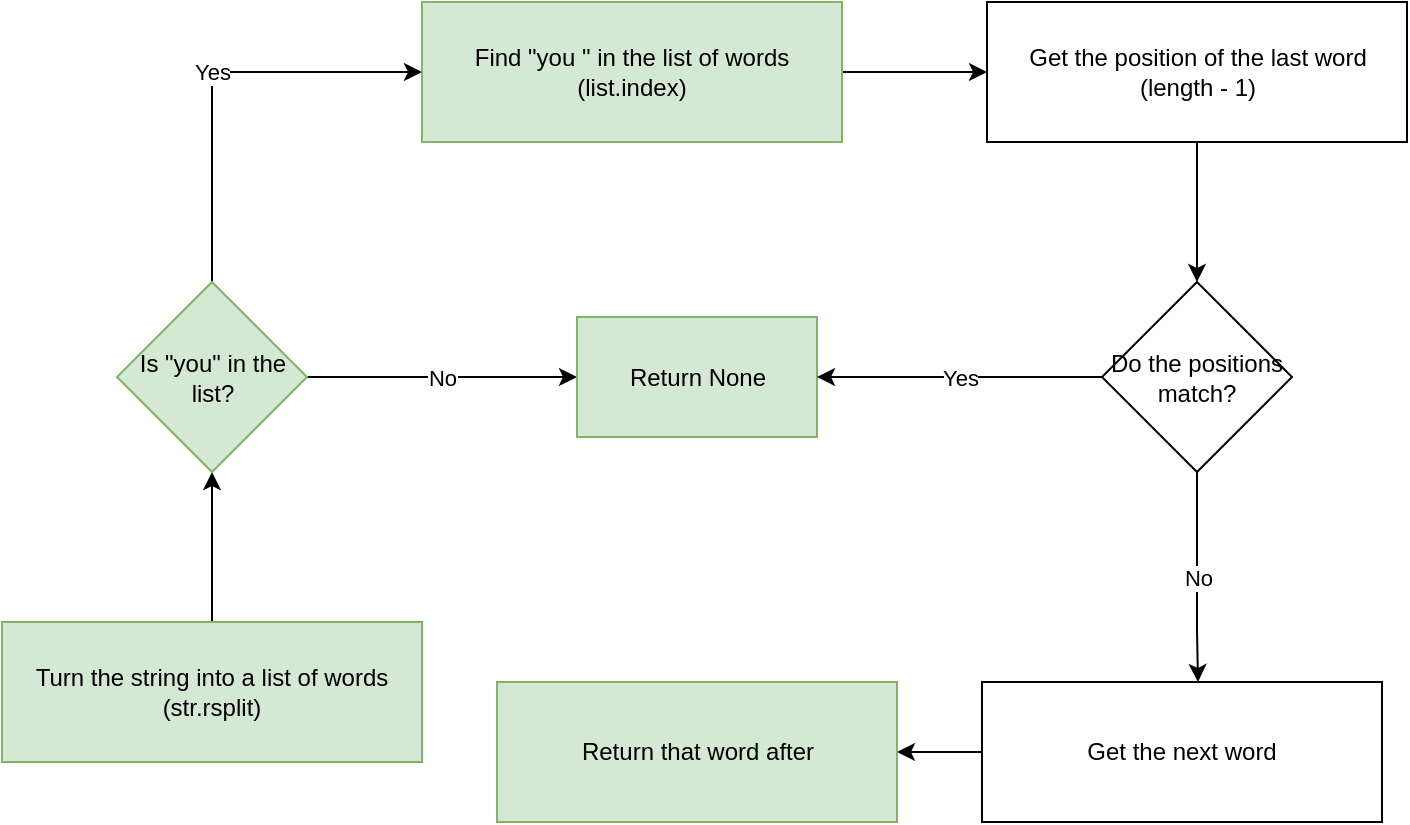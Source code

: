 <mxfile version="27.0.5">
  <diagram name="Page-1" id="66OcU1Mlk18ETJSLa1L3">
    <mxGraphModel dx="922" dy="487" grid="1" gridSize="10" guides="1" tooltips="1" connect="1" arrows="1" fold="1" page="1" pageScale="1" pageWidth="850" pageHeight="1100" math="0" shadow="0">
      <root>
        <mxCell id="0" />
        <mxCell id="1" parent="0" />
        <mxCell id="uyIB8LqDVc6R66xm3qHZ-20" value="" style="edgeStyle=orthogonalEdgeStyle;rounded=0;orthogonalLoop=1;jettySize=auto;html=1;" edge="1" parent="1" source="2B83ke_9YiT4R1_KNsam-1" target="uyIB8LqDVc6R66xm3qHZ-19">
          <mxGeometry relative="1" as="geometry" />
        </mxCell>
        <mxCell id="2B83ke_9YiT4R1_KNsam-1" value="&lt;div&gt;Find &quot;you &quot; in the list of words&lt;/div&gt;&lt;div&gt;(list.index)&lt;/div&gt;" style="rounded=0;whiteSpace=wrap;html=1;fillColor=#d5e8d4;strokeColor=#82b366;" parent="1" vertex="1">
          <mxGeometry x="290" y="120" width="210" height="70" as="geometry" />
        </mxCell>
        <mxCell id="2B83ke_9YiT4R1_KNsam-6" value="" style="edgeStyle=orthogonalEdgeStyle;rounded=0;orthogonalLoop=1;jettySize=auto;html=1;" parent="1" source="2B83ke_9YiT4R1_KNsam-3" target="2B83ke_9YiT4R1_KNsam-5" edge="1">
          <mxGeometry relative="1" as="geometry" />
        </mxCell>
        <mxCell id="2B83ke_9YiT4R1_KNsam-3" value="Get the next word" style="rounded=0;whiteSpace=wrap;html=1;" parent="1" vertex="1">
          <mxGeometry x="570" y="460" width="200" height="70" as="geometry" />
        </mxCell>
        <mxCell id="2B83ke_9YiT4R1_KNsam-5" value="Return that word after" style="rounded=0;whiteSpace=wrap;html=1;fillColor=#d5e8d4;strokeColor=#82b366;" parent="1" vertex="1">
          <mxGeometry x="327.5" y="460" width="200" height="70" as="geometry" />
        </mxCell>
        <mxCell id="uyIB8LqDVc6R66xm3qHZ-15" style="edgeStyle=orthogonalEdgeStyle;rounded=0;orthogonalLoop=1;jettySize=auto;html=1;entryX=0.5;entryY=1;entryDx=0;entryDy=0;" edge="1" parent="1" source="2B83ke_9YiT4R1_KNsam-7" target="uyIB8LqDVc6R66xm3qHZ-3">
          <mxGeometry relative="1" as="geometry" />
        </mxCell>
        <mxCell id="2B83ke_9YiT4R1_KNsam-7" value="&lt;div&gt;Turn the string into a list of words&lt;/div&gt;(str.rsplit)" style="rounded=0;whiteSpace=wrap;html=1;fillColor=#d5e8d4;strokeColor=#82b366;" parent="1" vertex="1">
          <mxGeometry x="80" y="430" width="210" height="70" as="geometry" />
        </mxCell>
        <mxCell id="uyIB8LqDVc6R66xm3qHZ-8" value="No" style="edgeStyle=orthogonalEdgeStyle;rounded=0;orthogonalLoop=1;jettySize=auto;html=1;" edge="1" parent="1" source="uyIB8LqDVc6R66xm3qHZ-3" target="uyIB8LqDVc6R66xm3qHZ-7">
          <mxGeometry relative="1" as="geometry" />
        </mxCell>
        <mxCell id="uyIB8LqDVc6R66xm3qHZ-16" value="Yes" style="edgeStyle=orthogonalEdgeStyle;rounded=0;orthogonalLoop=1;jettySize=auto;html=1;entryX=0;entryY=0.5;entryDx=0;entryDy=0;" edge="1" parent="1" source="uyIB8LqDVc6R66xm3qHZ-3" target="2B83ke_9YiT4R1_KNsam-1">
          <mxGeometry relative="1" as="geometry">
            <Array as="points">
              <mxPoint x="185" y="155" />
            </Array>
          </mxGeometry>
        </mxCell>
        <mxCell id="uyIB8LqDVc6R66xm3qHZ-3" value="Is &quot;you&quot; in the list?" style="rhombus;whiteSpace=wrap;html=1;rounded=0;fillColor=#d5e8d4;strokeColor=#82b366;" vertex="1" parent="1">
          <mxGeometry x="137.5" y="260" width="95" height="95" as="geometry" />
        </mxCell>
        <mxCell id="uyIB8LqDVc6R66xm3qHZ-7" value="Return None" style="whiteSpace=wrap;html=1;rounded=0;fillColor=#d5e8d4;strokeColor=#82b366;" vertex="1" parent="1">
          <mxGeometry x="367.5" y="277.5" width="120" height="60" as="geometry" />
        </mxCell>
        <mxCell id="uyIB8LqDVc6R66xm3qHZ-11" value="No" style="edgeStyle=orthogonalEdgeStyle;rounded=0;orthogonalLoop=1;jettySize=auto;html=1;" edge="1" parent="1" source="uyIB8LqDVc6R66xm3qHZ-9" target="2B83ke_9YiT4R1_KNsam-3">
          <mxGeometry relative="1" as="geometry">
            <Array as="points">
              <mxPoint x="678" y="434" />
              <mxPoint x="678" y="434" />
            </Array>
          </mxGeometry>
        </mxCell>
        <mxCell id="uyIB8LqDVc6R66xm3qHZ-12" value="Yes" style="edgeStyle=orthogonalEdgeStyle;rounded=0;orthogonalLoop=1;jettySize=auto;html=1;" edge="1" parent="1" source="uyIB8LqDVc6R66xm3qHZ-9" target="uyIB8LqDVc6R66xm3qHZ-7">
          <mxGeometry relative="1" as="geometry" />
        </mxCell>
        <mxCell id="uyIB8LqDVc6R66xm3qHZ-9" value="Do the positions match?" style="rhombus;whiteSpace=wrap;html=1;rounded=0;" vertex="1" parent="1">
          <mxGeometry x="630" y="260" width="95" height="95" as="geometry" />
        </mxCell>
        <mxCell id="uyIB8LqDVc6R66xm3qHZ-22" style="edgeStyle=orthogonalEdgeStyle;rounded=0;orthogonalLoop=1;jettySize=auto;html=1;" edge="1" parent="1" source="uyIB8LqDVc6R66xm3qHZ-19" target="uyIB8LqDVc6R66xm3qHZ-9">
          <mxGeometry relative="1" as="geometry" />
        </mxCell>
        <mxCell id="uyIB8LqDVc6R66xm3qHZ-19" value="&lt;div&gt;Get the position of the last word&lt;/div&gt;(length - 1)" style="rounded=0;whiteSpace=wrap;html=1;" vertex="1" parent="1">
          <mxGeometry x="572.5" y="120" width="210" height="70" as="geometry" />
        </mxCell>
      </root>
    </mxGraphModel>
  </diagram>
</mxfile>
